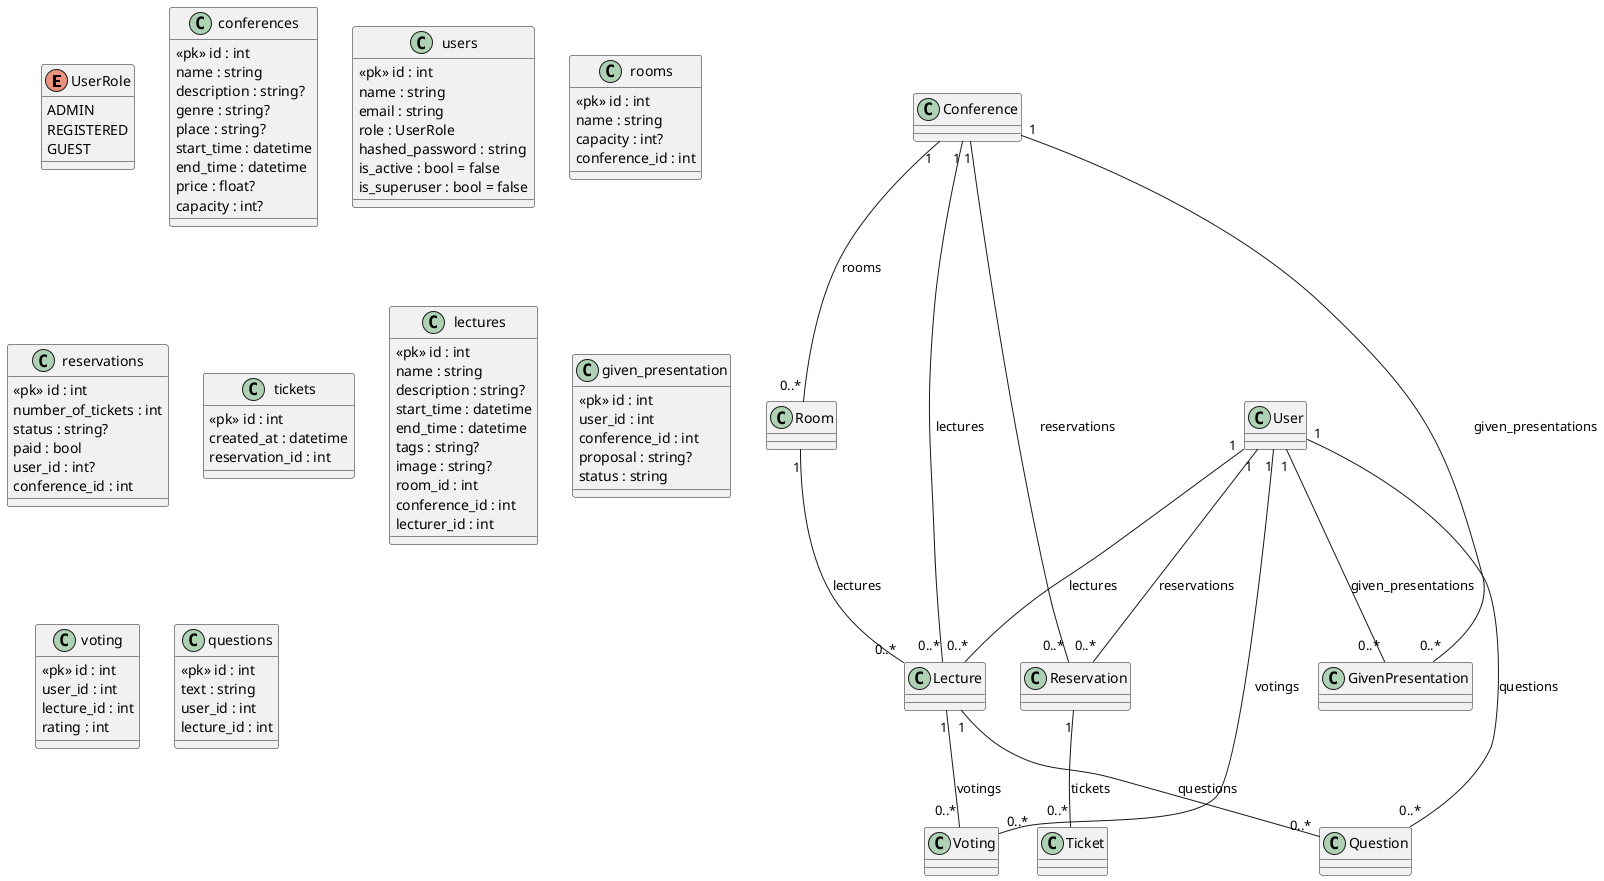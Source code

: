 @startuml

' Enumeration for UserRole
enum UserRole {
    ADMIN
    REGISTERED
    GUEST
}

' Entity: Conference
class conferences {
    <<pk>> id : int
    name : string
    description : string?
    genre : string?
    place : string?
    start_time : datetime
    end_time : datetime
    price : float?
    capacity : int?
}

' Entity: User
class users {
    <<pk>> id : int
    name : string
    email : string
    role : UserRole
    hashed_password : string
    is_active : bool = false
    is_superuser : bool = false
}

' Entity: Room
class rooms {
    <<pk>> id : int
    name : string
    capacity : int?
    conference_id : int
}

' Entity: Reservation
class reservations {
    <<pk>> id : int
    number_of_tickets : int
    status : string?
    paid : bool
    user_id : int?
    conference_id : int
}

' Entity: Ticket
class tickets {
    <<pk>> id : int
    created_at : datetime
    reservation_id : int
}

' Entity: Lecture
class lectures {
    <<pk>> id : int
    name : string
    description : string?
    start_time : datetime
    end_time : datetime
    tags : string?
    image : string?
    room_id : int
    conference_id : int
    lecturer_id : int
}

' Entity: GivenPresentation
class given_presentation {
    <<pk>> id : int
    user_id : int
    conference_id : int
    proposal : string?
    status : string
}

' Entity: Voting
class voting {
    <<pk>> id : int
    user_id : int
    lecture_id : int
    rating : int
}

' Entity: Question
class questions {
    <<pk>> id : int
    text : string
    user_id : int
    lecture_id : int
}

' Relationships
Conference "1" -- "0..*" Room : rooms
Conference "1" -- "0..*" Lecture : lectures
Conference "1" -- "0..*" Reservation : reservations
Conference "1" -- "0..*" GivenPresentation : given_presentations
User "1" -- "0..*" Reservation : reservations
User "1" -- "0..*" Lecture : lectures
User "1" -- "0..*" Voting : votings
User "1" -- "0..*" Question : questions
User "1" -- "0..*" GivenPresentation : given_presentations
Room "1" -- "0..*" Lecture : lectures
Reservation "1" -- "0..*" Ticket : tickets
Lecture "1" -- "0..*" Voting : votings
Lecture "1" -- "0..*" Question : questions

@enduml
